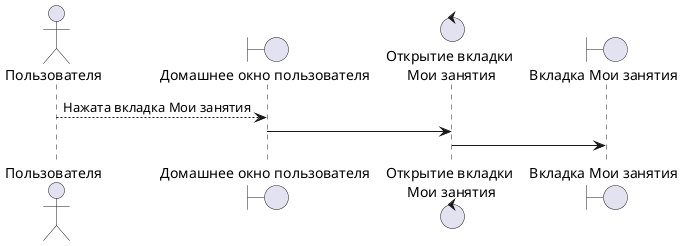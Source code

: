 @startuml PoProsmotrMoixZanyatiq.wsd

actor "Пользователя" as pl

boundary "Домашнее окно пользователя" as bo

control "Открытие вкладки\n Мои занятия" as co

boundary "Вкладка Мои занятия" as bo1

pl --> bo: Нажата вкладка Мои занятия

bo -> co

co -> bo1

@enduml